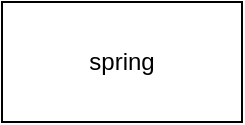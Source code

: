 <mxfile version="25.0.1">
  <diagram name="第 1 页" id="14tf_qHpTjpjnr1iD89r">
    <mxGraphModel dx="1046" dy="658" grid="0" gridSize="10" guides="1" tooltips="1" connect="1" arrows="1" fold="1" page="0" pageScale="1" pageWidth="827" pageHeight="1169" math="0" shadow="0">
      <root>
        <mxCell id="0" />
        <mxCell id="1" parent="0" />
        <mxCell id="M_sAFwJD3Y5_pbFiyou--2" value="spring" style="rounded=0;whiteSpace=wrap;html=1;" vertex="1" parent="1">
          <mxGeometry x="352" y="509" width="120" height="60" as="geometry" />
        </mxCell>
      </root>
    </mxGraphModel>
  </diagram>
</mxfile>
